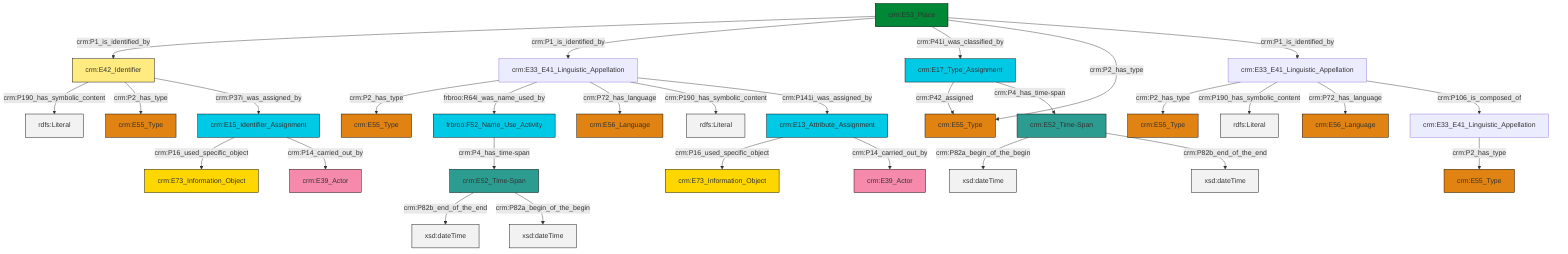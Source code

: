 graph TD
classDef Literal fill:#f2f2f2,stroke:#000000;
classDef CRM_Entity fill:#FFFFFF,stroke:#000000;
classDef Temporal_Entity fill:#00C9E6, stroke:#000000;
classDef Type fill:#E18312, stroke:#000000;
classDef Time-Span fill:#2C9C91, stroke:#000000;
classDef Appellation fill:#FFEB7F, stroke:#000000;
classDef Place fill:#008836, stroke:#000000;
classDef Persistent_Item fill:#B266B2, stroke:#000000;
classDef Conceptual_Object fill:#FFD700, stroke:#000000;
classDef Physical_Thing fill:#D2B48C, stroke:#000000;
classDef Actor fill:#f58aad, stroke:#000000;
classDef PC_Classes fill:#4ce600, stroke:#000000;
classDef Multi fill:#cccccc,stroke:#000000;

4["crm:E42_Identifier"]:::Appellation -->|crm:P190_has_symbolic_content| 5[rdfs:Literal]:::Literal
16["crm:E53_Place"]:::Place -->|crm:P1_is_identified_by| 4["crm:E42_Identifier"]:::Appellation
16["crm:E53_Place"]:::Place -->|crm:P1_is_identified_by| 14["crm:E33_E41_Linguistic_Appellation"]:::Default
23["crm:E33_E41_Linguistic_Appellation"]:::Default -->|crm:P2_has_type| 12["crm:E55_Type"]:::Type
16["crm:E53_Place"]:::Place -->|crm:P41i_was_classified_by| 26["crm:E17_Type_Assignment"]:::Temporal_Entity
14["crm:E33_E41_Linguistic_Appellation"]:::Default -->|crm:P2_has_type| 30["crm:E55_Type"]:::Type
14["crm:E33_E41_Linguistic_Appellation"]:::Default -->|frbroo:R64i_was_name_used_by| 31["frbroo:F52_Name_Use_Activity"]:::Temporal_Entity
14["crm:E33_E41_Linguistic_Appellation"]:::Default -->|crm:P72_has_language| 19["crm:E56_Language"]:::Type
23["crm:E33_E41_Linguistic_Appellation"]:::Default -->|crm:P190_has_symbolic_content| 32[rdfs:Literal]:::Literal
16["crm:E53_Place"]:::Place -->|crm:P2_has_type| 24["crm:E55_Type"]:::Type
23["crm:E33_E41_Linguistic_Appellation"]:::Default -->|crm:P72_has_language| 17["crm:E56_Language"]:::Type
4["crm:E42_Identifier"]:::Appellation -->|crm:P2_has_type| 33["crm:E55_Type"]:::Type
26["crm:E17_Type_Assignment"]:::Temporal_Entity -->|crm:P42_assigned| 24["crm:E55_Type"]:::Type
28["crm:E52_Time-Span"]:::Time-Span -->|crm:P82b_end_of_the_end| 36[xsd:dateTime]:::Literal
16["crm:E53_Place"]:::Place -->|crm:P1_is_identified_by| 23["crm:E33_E41_Linguistic_Appellation"]:::Default
39["crm:E52_Time-Span"]:::Time-Span -->|crm:P82a_begin_of_the_begin| 40[xsd:dateTime]:::Literal
6["crm:E15_Identifier_Assignment"]:::Temporal_Entity -->|crm:P16_used_specific_object| 0["crm:E73_Information_Object"]:::Conceptual_Object
10["crm:E13_Attribute_Assignment"]:::Temporal_Entity -->|crm:P16_used_specific_object| 41["crm:E73_Information_Object"]:::Conceptual_Object
4["crm:E42_Identifier"]:::Appellation -->|crm:P37i_was_assigned_by| 6["crm:E15_Identifier_Assignment"]:::Temporal_Entity
28["crm:E52_Time-Span"]:::Time-Span -->|crm:P82a_begin_of_the_begin| 46[xsd:dateTime]:::Literal
34["crm:E33_E41_Linguistic_Appellation"]:::Default -->|crm:P2_has_type| 2["crm:E55_Type"]:::Type
31["frbroo:F52_Name_Use_Activity"]:::Temporal_Entity -->|crm:P4_has_time-span| 28["crm:E52_Time-Span"]:::Time-Span
10["crm:E13_Attribute_Assignment"]:::Temporal_Entity -->|crm:P14_carried_out_by| 21["crm:E39_Actor"]:::Actor
39["crm:E52_Time-Span"]:::Time-Span -->|crm:P82b_end_of_the_end| 48[xsd:dateTime]:::Literal
23["crm:E33_E41_Linguistic_Appellation"]:::Default -->|crm:P106_is_composed_of| 34["crm:E33_E41_Linguistic_Appellation"]:::Default
6["crm:E15_Identifier_Assignment"]:::Temporal_Entity -->|crm:P14_carried_out_by| 8["crm:E39_Actor"]:::Actor
26["crm:E17_Type_Assignment"]:::Temporal_Entity -->|crm:P4_has_time-span| 39["crm:E52_Time-Span"]:::Time-Span
14["crm:E33_E41_Linguistic_Appellation"]:::Default -->|crm:P190_has_symbolic_content| 50[rdfs:Literal]:::Literal
14["crm:E33_E41_Linguistic_Appellation"]:::Default -->|crm:P141i_was_assigned_by| 10["crm:E13_Attribute_Assignment"]:::Temporal_Entity